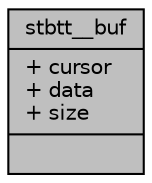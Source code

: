 digraph "stbtt__buf"
{
  edge [fontname="Helvetica",fontsize="10",labelfontname="Helvetica",labelfontsize="10"];
  node [fontname="Helvetica",fontsize="10",shape=record];
  Node1 [label="{stbtt__buf\n|+ cursor\l+ data\l+ size\l|}",height=0.2,width=0.4,color="black", fillcolor="grey75", style="filled", fontcolor="black"];
}
